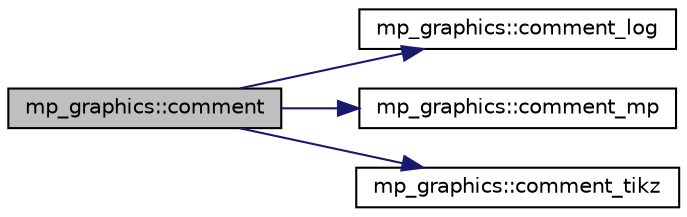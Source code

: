 digraph "mp_graphics::comment"
{
  edge [fontname="Helvetica",fontsize="10",labelfontname="Helvetica",labelfontsize="10"];
  node [fontname="Helvetica",fontsize="10",shape=record];
  rankdir="LR";
  Node1598 [label="mp_graphics::comment",height=0.2,width=0.4,color="black", fillcolor="grey75", style="filled", fontcolor="black"];
  Node1598 -> Node1599 [color="midnightblue",fontsize="10",style="solid",fontname="Helvetica"];
  Node1599 [label="mp_graphics::comment_log",height=0.2,width=0.4,color="black", fillcolor="white", style="filled",URL="$da/d2c/classmp__graphics.html#a8ddf22ccd4395ba7d1016acc479a1f88"];
  Node1598 -> Node1600 [color="midnightblue",fontsize="10",style="solid",fontname="Helvetica"];
  Node1600 [label="mp_graphics::comment_mp",height=0.2,width=0.4,color="black", fillcolor="white", style="filled",URL="$da/d2c/classmp__graphics.html#a8e0c07a23472ca2100c2aef7ee6bcc0d"];
  Node1598 -> Node1601 [color="midnightblue",fontsize="10",style="solid",fontname="Helvetica"];
  Node1601 [label="mp_graphics::comment_tikz",height=0.2,width=0.4,color="black", fillcolor="white", style="filled",URL="$da/d2c/classmp__graphics.html#a5ebc960c58934713b1cf4d41561952e2"];
}
